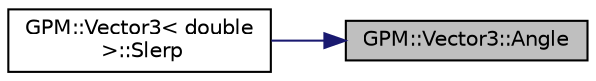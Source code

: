 digraph "GPM::Vector3::Angle"
{
 // INTERACTIVE_SVG=YES
 // LATEX_PDF_SIZE
  edge [fontname="Helvetica",fontsize="10",labelfontname="Helvetica",labelfontsize="10"];
  node [fontname="Helvetica",fontsize="10",shape=record];
  rankdir="RL";
  Node28 [label="GPM::Vector3::Angle",height=0.2,width=0.4,color="black", fillcolor="grey75", style="filled", fontcolor="black",tooltip="Calculate the Angle between other vector and the current vector."];
  Node28 -> Node29 [dir="back",color="midnightblue",fontsize="10",style="solid",fontname="Helvetica"];
  Node29 [label="GPM::Vector3\< double\l \>::Slerp",height=0.2,width=0.4,color="black", fillcolor="white", style="filled",URL="$struct_g_p_m_1_1_vector3.html#a4a786c0a4d938a73f115bc72678ead95",tooltip="Slerp VectorA to the VectorB with a factor."];
}
